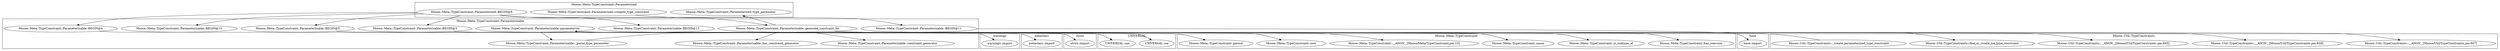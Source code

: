 digraph {
graph [overlap=false]
subgraph cluster_Moose_Meta_TypeConstraint_Parameterizable {
	label="Moose::Meta::TypeConstraint::Parameterizable";
	"Moose::Meta::TypeConstraint::Parameterizable::BEGIN@13";
	"Moose::Meta::TypeConstraint::Parameterizable::BEGIN@4";
	"Moose::Meta::TypeConstraint::Parameterizable::constraint_generator";
	"Moose::Meta::TypeConstraint::Parameterizable::BEGIN@5";
	"Moose::Meta::TypeConstraint::Parameterizable::BEGIN@3";
	"Moose::Meta::TypeConstraint::Parameterizable::parameterize";
	"Moose::Meta::TypeConstraint::Parameterizable::BEGIN@12";
	"Moose::Meta::TypeConstraint::Parameterizable::BEGIN@11";
	"Moose::Meta::TypeConstraint::Parameterizable::_parse_type_parameter";
	"Moose::Meta::TypeConstraint::Parameterizable::has_constraint_generator";
	"Moose::Meta::TypeConstraint::Parameterizable::generate_constraint_for";
}
subgraph cluster_warnings {
	label="warnings";
	"warnings::import";
}
subgraph cluster_base {
	label="base";
	"base::import";
}
subgraph cluster_strict {
	label="strict";
	"strict::import";
}
subgraph cluster_Moose_Util_TypeConstraints {
	label="Moose::Util::TypeConstraints";
	"Moose::Util::TypeConstraints::__ANON__[Moose/Util/TypeConstraints.pm:845]";
	"Moose::Util::TypeConstraints::__ANON__[Moose/Util/TypeConstraints.pm:807]";
	"Moose::Util::TypeConstraints::_create_parameterized_type_constraint";
	"Moose::Util::TypeConstraints::__ANON__[Moose/Util/TypeConstraints.pm:828]";
	"Moose::Util::TypeConstraints::find_or_create_isa_type_constraint";
}
subgraph cluster_Moose_Meta_TypeConstraint_Parameterized {
	label="Moose::Meta::TypeConstraint::Parameterized";
	"Moose::Meta::TypeConstraint::Parameterized::compile_type_constraint";
	"Moose::Meta::TypeConstraint::Parameterized::BEGIN@9";
	"Moose::Meta::TypeConstraint::Parameterized::type_parameter";
}
subgraph cluster_metaclass {
	label="metaclass";
	"metaclass::import";
}
subgraph cluster_UNIVERSAL {
	label="UNIVERSAL";
	"UNIVERSAL::isa";
	"UNIVERSAL::can";
}
subgraph cluster_Moose_Meta_TypeConstraint {
	label="Moose::Meta::TypeConstraint";
	"Moose::Meta::TypeConstraint::__ANON__[Moose/Meta/TypeConstraint.pm:10]";
	"Moose::Meta::TypeConstraint::name";
	"Moose::Meta::TypeConstraint::has_coercion";
	"Moose::Meta::TypeConstraint::is_subtype_of";
	"Moose::Meta::TypeConstraint::parent";
	"Moose::Meta::TypeConstraint::new";
}
"Moose::Meta::TypeConstraint::Parameterizable::generate_constraint_for" -> "Moose::Util::TypeConstraints::__ANON__[Moose/Util/TypeConstraints.pm:845]";
"Moose::Meta::TypeConstraint::Parameterizable::_parse_type_parameter" -> "Moose::Util::TypeConstraints::find_or_create_isa_type_constraint";
"Moose::Meta::TypeConstraint::Parameterizable::BEGIN@5" -> "metaclass::import";
"Moose::Meta::TypeConstraint::Parameterized::BEGIN@9" -> "Moose::Meta::TypeConstraint::Parameterizable::BEGIN@5";
"Moose::Meta::TypeConstraint::Parameterizable::generate_constraint_for" -> "Moose::Meta::TypeConstraint::Parameterized::type_parameter";
"Moose::Meta::TypeConstraint::Parameterizable::parameterize" -> "UNIVERSAL::can";
"Moose::Meta::TypeConstraint::Parameterizable::BEGIN@11" -> "base::import";
"Moose::Meta::TypeConstraint::Parameterizable::BEGIN@4" -> "warnings::import";
"Moose::Meta::TypeConstraint::Parameterizable::generate_constraint_for" -> "Moose::Meta::TypeConstraint::Parameterizable::has_constraint_generator";
"Moose::Meta::TypeConstraint::Parameterized::BEGIN@9" -> "Moose::Meta::TypeConstraint::Parameterizable::BEGIN@13";
"Moose::Meta::TypeConstraint::Parameterizable::generate_constraint_for" -> "Moose::Meta::TypeConstraint::is_subtype_of";
"Moose::Util::TypeConstraints::_create_parameterized_type_constraint" -> "Moose::Meta::TypeConstraint::Parameterizable::parameterize";
"Moose::Meta::TypeConstraint::Parameterizable::BEGIN@3" -> "strict::import";
"Moose::Meta::TypeConstraint::Parameterizable::generate_constraint_for" -> "Moose::Meta::TypeConstraint::name";
"Moose::Meta::TypeConstraint::Parameterizable::parameterize" -> "Moose::Meta::TypeConstraint::name";
"Moose::Meta::TypeConstraint::Parameterizable::generate_constraint_for" -> "Moose::Util::TypeConstraints::__ANON__[Moose/Util/TypeConstraints.pm:807]";
"Moose::Meta::TypeConstraint::Parameterizable::parameterize" -> "Moose::Meta::TypeConstraint::new";
"Moose::Meta::TypeConstraint::Parameterized::BEGIN@9" -> "Moose::Meta::TypeConstraint::Parameterizable::BEGIN@12";
"Moose::Meta::TypeConstraint::Parameterizable::generate_constraint_for" -> "Moose::Util::TypeConstraints::__ANON__[Moose/Util/TypeConstraints.pm:828]";
"Moose::Meta::TypeConstraint::Parameterized::BEGIN@9" -> "Moose::Meta::TypeConstraint::Parameterizable::BEGIN@4";
"Moose::Meta::TypeConstraint::Parameterized::BEGIN@9" -> "Moose::Meta::TypeConstraint::Parameterizable::BEGIN@3";
"Moose::Meta::TypeConstraint::Parameterized::compile_type_constraint" -> "Moose::Meta::TypeConstraint::Parameterizable::generate_constraint_for";
"Moose::Meta::TypeConstraint::Parameterizable::generate_constraint_for" -> "Moose::Meta::TypeConstraint::Parameterizable::constraint_generator";
"Moose::Meta::TypeConstraint::Parameterizable::parameterize" -> "Moose::Meta::TypeConstraint::__ANON__[Moose/Meta/TypeConstraint.pm:10]";
"Moose::Meta::TypeConstraint::Parameterizable::parameterize" -> "UNIVERSAL::isa";
"Moose::Meta::TypeConstraint::Parameterizable::generate_constraint_for" -> "Moose::Meta::TypeConstraint::has_coercion";
"Moose::Meta::TypeConstraint::Parameterizable::parameterize" -> "Moose::Meta::TypeConstraint::parent";
"Moose::Meta::TypeConstraint::Parameterizable::parameterize" -> "Moose::Meta::TypeConstraint::Parameterizable::_parse_type_parameter";
"Moose::Meta::TypeConstraint::Parameterized::BEGIN@9" -> "Moose::Meta::TypeConstraint::Parameterizable::BEGIN@11";
}

